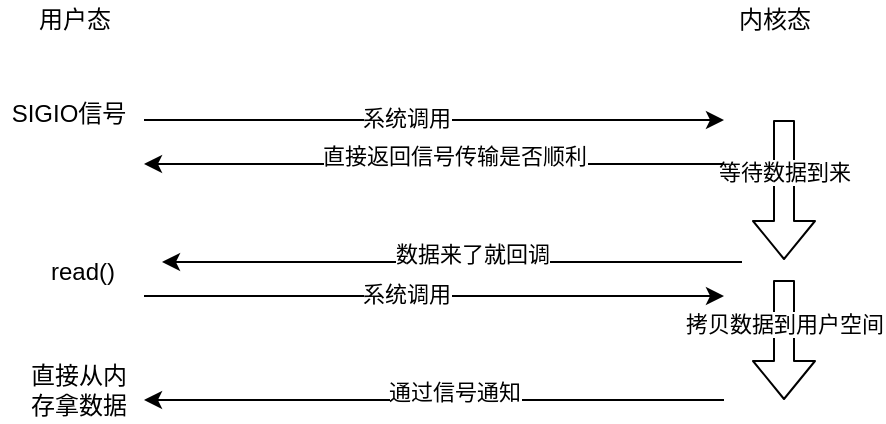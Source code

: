<mxfile version="15.2.4" type="device"><diagram id="Sca1JOfAV8mO1fNYHBIt" name="Page-1"><mxGraphModel dx="782" dy="436" grid="0" gridSize="10" guides="1" tooltips="1" connect="1" arrows="1" fold="1" page="1" pageScale="1" pageWidth="827" pageHeight="1169" math="0" shadow="0"><root><mxCell id="0"/><mxCell id="1" parent="0"/><mxCell id="r2aidXREQUY8mkiDDK3f-2" value="用户态" style="text;html=1;align=center;verticalAlign=middle;resizable=0;points=[];autosize=1;strokeColor=none;fillColor=none;" vertex="1" parent="1"><mxGeometry x="130" y="50" width="50" height="20" as="geometry"/></mxCell><mxCell id="r2aidXREQUY8mkiDDK3f-3" value="内核态" style="text;html=1;align=center;verticalAlign=middle;resizable=0;points=[];autosize=1;strokeColor=none;fillColor=none;" vertex="1" parent="1"><mxGeometry x="480" y="50" width="50" height="20" as="geometry"/></mxCell><mxCell id="r2aidXREQUY8mkiDDK3f-4" value="SIGIO信号" style="text;html=1;align=center;verticalAlign=middle;resizable=0;points=[];autosize=1;strokeColor=none;fillColor=none;" vertex="1" parent="1"><mxGeometry x="118" y="98" width="68" height="18" as="geometry"/></mxCell><mxCell id="r2aidXREQUY8mkiDDK3f-5" value="" style="endArrow=classic;html=1;" edge="1" parent="1"><mxGeometry width="50" height="50" relative="1" as="geometry"><mxPoint x="190" y="110" as="sourcePoint"/><mxPoint x="480" y="110" as="targetPoint"/></mxGeometry></mxCell><mxCell id="r2aidXREQUY8mkiDDK3f-13" value="系统调用" style="edgeLabel;html=1;align=center;verticalAlign=middle;resizable=0;points=[];" vertex="1" connectable="0" parent="r2aidXREQUY8mkiDDK3f-5"><mxGeometry x="-0.097" y="1" relative="1" as="geometry"><mxPoint as="offset"/></mxGeometry></mxCell><mxCell id="r2aidXREQUY8mkiDDK3f-7" value="" style="shape=flexArrow;endArrow=classic;html=1;" edge="1" parent="1"><mxGeometry width="50" height="50" relative="1" as="geometry"><mxPoint x="510" y="110" as="sourcePoint"/><mxPoint x="510" y="180" as="targetPoint"/></mxGeometry></mxCell><mxCell id="r2aidXREQUY8mkiDDK3f-8" value="等待数据到来" style="edgeLabel;html=1;align=center;verticalAlign=middle;resizable=0;points=[];" vertex="1" connectable="0" parent="r2aidXREQUY8mkiDDK3f-7"><mxGeometry x="-0.26" relative="1" as="geometry"><mxPoint as="offset"/></mxGeometry></mxCell><mxCell id="r2aidXREQUY8mkiDDK3f-9" value="" style="shape=flexArrow;endArrow=classic;html=1;" edge="1" parent="1"><mxGeometry width="50" height="50" relative="1" as="geometry"><mxPoint x="510" y="190" as="sourcePoint"/><mxPoint x="510" y="250" as="targetPoint"/></mxGeometry></mxCell><mxCell id="r2aidXREQUY8mkiDDK3f-10" value="拷贝数据到用户空间" style="edgeLabel;html=1;align=center;verticalAlign=middle;resizable=0;points=[];" vertex="1" connectable="0" parent="r2aidXREQUY8mkiDDK3f-9"><mxGeometry x="-0.26" relative="1" as="geometry"><mxPoint as="offset"/></mxGeometry></mxCell><mxCell id="r2aidXREQUY8mkiDDK3f-12" value="" style="endArrow=classic;html=1;" edge="1" parent="1"><mxGeometry width="50" height="50" relative="1" as="geometry"><mxPoint x="480" y="250" as="sourcePoint"/><mxPoint x="190" y="250" as="targetPoint"/></mxGeometry></mxCell><mxCell id="r2aidXREQUY8mkiDDK3f-14" value="通过信号通知" style="edgeLabel;html=1;align=center;verticalAlign=middle;resizable=0;points=[];" vertex="1" connectable="0" parent="r2aidXREQUY8mkiDDK3f-12"><mxGeometry x="-0.069" y="-4" relative="1" as="geometry"><mxPoint as="offset"/></mxGeometry></mxCell><mxCell id="r2aidXREQUY8mkiDDK3f-15" value="直接从内&lt;br&gt;存拿数据" style="text;html=1;align=center;verticalAlign=middle;resizable=0;points=[];autosize=1;strokeColor=none;fillColor=none;" vertex="1" parent="1"><mxGeometry x="128" y="229" width="58" height="32" as="geometry"/></mxCell><mxCell id="r2aidXREQUY8mkiDDK3f-37" value="" style="endArrow=classic;html=1;" edge="1" parent="1"><mxGeometry width="50" height="50" relative="1" as="geometry"><mxPoint x="480" y="132" as="sourcePoint"/><mxPoint x="190" y="132" as="targetPoint"/></mxGeometry></mxCell><mxCell id="r2aidXREQUY8mkiDDK3f-38" value="直接返回信号传输是否顺利" style="edgeLabel;html=1;align=center;verticalAlign=middle;resizable=0;points=[];" vertex="1" connectable="0" parent="r2aidXREQUY8mkiDDK3f-37"><mxGeometry x="-0.069" y="-4" relative="1" as="geometry"><mxPoint as="offset"/></mxGeometry></mxCell><mxCell id="r2aidXREQUY8mkiDDK3f-40" value="" style="endArrow=classic;html=1;" edge="1" parent="1"><mxGeometry width="50" height="50" relative="1" as="geometry"><mxPoint x="489" y="181" as="sourcePoint"/><mxPoint x="199" y="181" as="targetPoint"/></mxGeometry></mxCell><mxCell id="r2aidXREQUY8mkiDDK3f-41" value="数据来了就回调" style="edgeLabel;html=1;align=center;verticalAlign=middle;resizable=0;points=[];" vertex="1" connectable="0" parent="r2aidXREQUY8mkiDDK3f-40"><mxGeometry x="-0.069" y="-4" relative="1" as="geometry"><mxPoint as="offset"/></mxGeometry></mxCell><mxCell id="r2aidXREQUY8mkiDDK3f-42" value="read()" style="text;html=1;align=center;verticalAlign=middle;resizable=0;points=[];autosize=1;strokeColor=none;fillColor=none;" vertex="1" parent="1"><mxGeometry x="138" y="177" width="42" height="18" as="geometry"/></mxCell><mxCell id="r2aidXREQUY8mkiDDK3f-43" value="" style="endArrow=classic;html=1;" edge="1" parent="1"><mxGeometry width="50" height="50" relative="1" as="geometry"><mxPoint x="190" y="198" as="sourcePoint"/><mxPoint x="480" y="198" as="targetPoint"/></mxGeometry></mxCell><mxCell id="r2aidXREQUY8mkiDDK3f-44" value="系统调用" style="edgeLabel;html=1;align=center;verticalAlign=middle;resizable=0;points=[];" vertex="1" connectable="0" parent="r2aidXREQUY8mkiDDK3f-43"><mxGeometry x="-0.097" y="1" relative="1" as="geometry"><mxPoint as="offset"/></mxGeometry></mxCell></root></mxGraphModel></diagram></mxfile>